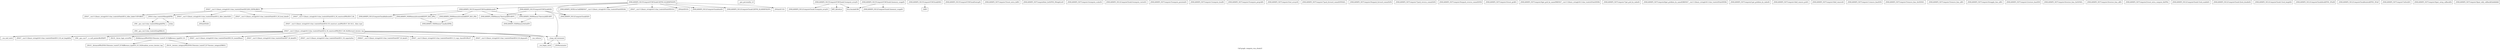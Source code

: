 digraph "Call graph: compute_vcm_chunk.ll" {
	label="Call graph: compute_vcm_chunk.ll";

	Node0x555ada0a2af0 [shape=record,label="{_ZN9LAMMPS_NS15ComputeVCMChunkC2EPNS_6LAMMPSEiPPc}"];
	Node0x555ada0a2af0 -> Node0x555ada0a1740;
	Node0x555ada0a2af0 -> Node0x555ada0a16c0;
	Node0x555ada0a2af0 -> Node0x555ada0f1e80;
	Node0x555ada0a2af0 -> Node0x555ada0cf050;
	Node0x555ada0a2af0 -> Node0x555ada0a75e0;
	Node0x555ada0a2af0 -> Node0x555ada0c7370;
	Node0x555ada0a2af0 -> Node0x555ada0d7920;
	Node0x555ada0a2af0 -> Node0x555ada0d7450;
	Node0x555ada0a2af0 -> Node0x555ada0d71b0;
	Node0x555ada0d7920 [shape=record,label="{_ZNSt7__cxx1112basic_stringIcSt11char_traitsIcESaIcEED1Ev}"];
	Node0x555ada0d7450 [shape=record,label="{_ZNSaIcED1Ev}"];
	Node0x555ada0d71b0 [shape=record,label="{_ZN9LAMMPS_NS12ComputeChunk4initEv}"];
	Node0x555ada0a1740 [shape=record,label="{_ZN9LAMMPS_NS12ComputeChunkC2EPNS_6LAMMPSEiPPc}"];
	Node0x555ada0c7370 [shape=record,label="{_ZN9LAMMPS_NS5Error3allERKNSt7__cxx1112basic_stringIcSt11char_traitsIcESaIcEEEiS8_}"];
	Node0x555ada0a16c0 [shape=record,label="{_ZNSaIcEC1Ev}"];
	Node0x555ada0f1e80 [shape=record,label="{_ZNSt7__cxx1112basic_stringIcSt11char_traitsIcESaIcEEC2IS3_EEPKcRKS3_}"];
	Node0x555ada0f1e80 -> Node0x555ada0a8210;
	Node0x555ada0f1e80 -> Node0x555ada0c0720;
	Node0x555ada0f1e80 -> Node0x555ada0db960;
	Node0x555ada0f1e80 -> Node0x555ada0b2a70;
	Node0x555ada0f1e80 -> Node0x555ada0b1960;
	Node0x555ada0aef70 [shape=record,label="{__gxx_personality_v0}"];
	Node0x555ada0be840 [shape=record,label="{_ZN9LAMMPS_NS15ComputeVCMChunk13compute_arrayEv}"];
	Node0x555ada0be840 -> Node0x555ada0bf300;
	Node0x555ada0be840 -> Node0x555ada0d9550;
	Node0x555ada0be840 -> Node0x555ada0cfa20;
	Node0x555ada0a75e0 [shape=record,label="{_ZN9LAMMPS_NS15ComputeVCMChunk8allocateEv}"];
	Node0x555ada0a75e0 -> Node0x555ada0b0740;
	Node0x555ada0a75e0 -> Node0x555ada0b27c0;
	Node0x555ada0a75e0 -> Node0x555ada0b68a0;
	Node0x555ada0a75e0 -> Node0x555ada0b3420;
	Node0x555ada0a75e0 -> Node0x555ada0b5b60;
	Node0x555ada0cf050 [shape=record,label="{_ZN9LAMMPS_NS12ComputeChunkD2Ev}"];
	Node0x555ada0b77d0 [shape=record,label="{_ZN9LAMMPS_NS15ComputeVCMChunkD2Ev}"];
	Node0x555ada0b77d0 -> Node0x555ada0b27c0;
	Node0x555ada0b77d0 -> Node0x555ada0b83e0;
	Node0x555ada0b77d0 -> Node0x555ada0b3420;
	Node0x555ada0b77d0 -> Node0x555ada0cf050;
	Node0x555ada0b27c0 [shape=record,label="{_ZN9LAMMPS_NS6Memory7destroyIdEEvRPT_}"];
	Node0x555ada0b27c0 -> Node0x555ada0b9250;
	Node0x555ada0b83e0 [shape=record,label="{__clang_call_terminate}"];
	Node0x555ada0b83e0 -> Node0x555ada0b9fd0;
	Node0x555ada0b83e0 -> Node0x555ada0bb6a0;
	Node0x555ada0b9fd0 [shape=record,label="{__cxa_begin_catch}"];
	Node0x555ada0bb6a0 [shape=record,label="{_ZSt9terminatev}"];
	Node0x555ada0b3420 [shape=record,label="{_ZN9LAMMPS_NS6Memory7destroyIdEEvRPPT_}"];
	Node0x555ada0b3420 -> Node0x555ada0b9250;
	Node0x555ada0bc6f0 [shape=record,label="{_ZN9LAMMPS_NS15ComputeVCMChunkD0Ev}"];
	Node0x555ada0bc6f0 -> Node0x555ada0bd2c0;
	Node0x555ada0bd2c0 [shape=record,label="{_ZdlPv}"];
	Node0x555ada0bdaa0 [shape=record,label="{_ZN9LAMMPS_NS15ComputeVCMChunk5setupEv}"];
	Node0x555ada0b68a0 [shape=record,label="{_ZN9LAMMPS_NS6Memory6createIdEEPPT_RS4_iiPKc}"];
	Node0x555ada0b68a0 -> Node0x555ada0d0250;
	Node0x555ada0bf300 [shape=record,label="{_ZN9LAMMPS_NS12ComputeChunk13compute_arrayEv}"];
	Node0x555ada0d9550 [shape=record,label="{llvm.fmuladd.f64}"];
	Node0x555ada0cfa20 [shape=record,label="{MPI_Allreduce}"];
	Node0x555ada0b0740 [shape=record,label="{_ZN9LAMMPS_NS12ComputeChunk8allocateEv}"];
	Node0x555ada0b5b60 [shape=record,label="{_ZN9LAMMPS_NS6Memory6createIdEEPT_RS3_iPKc}"];
	Node0x555ada0b5b60 -> Node0x555ada0d0250;
	Node0x555ada0f1fe0 [shape=record,label="{strlen}"];
	Node0x555ada0a1f90 [shape=record,label="{_ZN9__gnu_cxx11char_traitsIcE2eqERKcS3_}"];
	Node0x555ada0bed50 [shape=record,label="{_ZNSaIcED2Ev}"];
	Node0x555ada0b9250 [shape=record,label="{_ZN9LAMMPS_NS6Memory5sfreeEPv}"];
	Node0x555ada0d0250 [shape=record,label="{_ZN9LAMMPS_NS6Memory7smallocElPKc}"];
	Node0x555ada0d52f0 [shape=record,label="{_ZN9LAMMPS_NS15ComputeVCMChunk12memory_usageEv}"];
	Node0x555ada0d52f0 -> Node0x555ada0d65e0;
	Node0x555ada0d52f0 -> Node0x555ada0d9550;
	Node0x555ada0d65e0 [shape=record,label="{_ZN9LAMMPS_NS12ComputeChunk12memory_usageEv}"];
	Node0x555ada0dc010 [shape=record,label="{_ZN9LAMMPS_NS7Compute15reset_extra_dofEv}"];
	Node0x555ada0f2550 [shape=record,label="{_ZN9LAMMPS_NS7Compute9init_listEiPNS_9NeighListE}"];
	Node0x555ada0de500 [shape=record,label="{_ZN9LAMMPS_NS7Compute14compute_scalarEv}"];
	Node0x555ada0df6d0 [shape=record,label="{_ZN9LAMMPS_NS12ComputeChunk14compute_vectorEv}"];
	Node0x555ada107360 [shape=record,label="{__cxa_end_catch}"];
	Node0x555ada1073e0 [shape=record,label="{_ZNSt7__cxx1112basic_stringIcSt11char_traitsIcESaIcEE13_M_set_lengthEm}"];
	Node0x555ada0b0be0 [shape=record,label="{_ZSt10__distanceIPKcENSt15iterator_traitsIT_E15difference_typeES3_S3_St26random_access_iterator_tag}"];
	Node0x555ada0e1d50 [shape=record,label="{_ZN9LAMMPS_NS7Compute15compute_peratomEv}"];
	Node0x555ada0e2c60 [shape=record,label="{_ZN9LAMMPS_NS7Compute13compute_localEv}"];
	Node0x555ada0e3b60 [shape=record,label="{_ZN9LAMMPS_NS7Compute15compute_pergridEv}"];
	Node0x555ada0e5570 [shape=record,label="{_ZN9LAMMPS_NS7Compute10set_arraysEi}"];
	Node0x555ada0e6ac0 [shape=record,label="{_ZN9LAMMPS_NS7Compute17pack_forward_commEiPiPdiS1_}"];
	Node0x555ada0e7380 [shape=record,label="{_ZN9LAMMPS_NS7Compute19unpack_forward_commEiiPd}"];
	Node0x555ada0b3330 [shape=record,label="{_ZN9LAMMPS_NS7Compute17pack_reverse_commEiiPd}"];
	Node0x555ada0e7fb0 [shape=record,label="{_ZN9LAMMPS_NS7Compute19unpack_reverse_commEiPiPd}"];
	Node0x555ada0ea840 [shape=record,label="{_ZN9LAMMPS_NS7Compute10reset_gridEv}"];
	Node0x555ada0b5a70 [shape=record,label="{_ZN9LAMMPS_NS7Compute16get_grid_by_nameERKNSt7__cxx1112basic_stringIcSt11char_traitsIcESaIcEEERi}"];
	Node0x555ada0eb650 [shape=record,label="{_ZN9LAMMPS_NS7Compute17get_grid_by_indexEi}"];
	Node0x555ada0eccd0 [shape=record,label="{_ZN9LAMMPS_NS7Compute20get_griddata_by_nameEiRKNSt7__cxx1112basic_stringIcSt11char_traitsIcESaIcEEERi}"];
	Node0x555ada0ed890 [shape=record,label="{_ZN9LAMMPS_NS7Compute21get_griddata_by_indexEi}"];
	Node0x555ada0ef750 [shape=record,label="{_ZN9LAMMPS_NS7Compute14dof_remove_preEv}"];
	Node0x555ada0efcf0 [shape=record,label="{_ZN9LAMMPS_NS7Compute10dof_removeEi}"];
	Node0x555ada0f06e0 [shape=record,label="{_ZN9LAMMPS_NS7Compute11remove_biasEiPd}"];
	Node0x555ada0ed780 [shape=record,label="{_ZN9LAMMPS_NS7Compute15remove_bias_thrEiPdS1_}"];
	Node0x555ada0f1de0 [shape=record,label="{_ZN9LAMMPS_NS7Compute15remove_bias_allEv}"];
	Node0x555ada09f830 [shape=record,label="{_ZN9LAMMPS_NS7Compute16reapply_bias_allEv}"];
	Node0x555ada0a6da0 [shape=record,label="{_ZN9LAMMPS_NS7Compute12restore_biasEiPd}"];
	Node0x555ada0a6b40 [shape=record,label="{_ZN9LAMMPS_NS7Compute16restore_bias_thrEiPdS1_}"];
	Node0x555ada0b5270 [shape=record,label="{_ZN9LAMMPS_NS7Compute16restore_bias_allEv}"];
	Node0x555ada0a77c0 [shape=record,label="{_ZN9LAMMPS_NS7Compute23reset_extra_compute_fixEPKc}"];
	Node0x555ada0db060 [shape=record,label="{_ZN9LAMMPS_NS12ComputeChunk11lock_enableEv}"];
	Node0x555ada0dc490 [shape=record,label="{_ZN9LAMMPS_NS12ComputeChunk12lock_disableEv}"];
	Node0x555ada0dd260 [shape=record,label="{_ZN9LAMMPS_NS12ComputeChunk11lock_lengthEv}"];
	Node0x555ada0de020 [shape=record,label="{_ZN9LAMMPS_NS12ComputeChunk4lockEPNS_3FixEll}"];
	Node0x555ada0e31c0 [shape=record,label="{_ZN9LAMMPS_NS12ComputeChunk6unlockEPNS_3FixE}"];
	Node0x555ada0e5090 [shape=record,label="{_ZN9LAMMPS_NS7Compute7refreshEv}"];
	Node0x555ada0e6c20 [shape=record,label="{_ZN9LAMMPS_NS7Compute19pair_setup_callbackEii}"];
	Node0x555ada0a8210 [shape=record,label="{_ZNSt7__cxx1112basic_stringIcSt11char_traitsIcESaIcEE13_M_local_dataEv}"];
	Node0x555ada0c0720 [shape=record,label="{_ZNSt7__cxx1112basic_stringIcSt11char_traitsIcESaIcEE12_Alloc_hiderC1EPcRKS3_}"];
	Node0x555ada0e6f80 [shape=record,label="{_ZN9LAMMPS_NS7Compute19pair_tally_callbackEiiiidddddd}"];
	Node0x555ada0b2a70 [shape=record,label="{_ZNSt7__cxx1112basic_stringIcSt11char_traitsIcESaIcEE12_M_constructIPKcEEvT_S8_}"];
	Node0x555ada0b2a70 -> Node0x555ada0e9360;
	Node0x555ada0db960 [shape=record,label="{_ZNSt11char_traitsIcE6lengthEPKc}"];
	Node0x555ada0db960 -> Node0x555ada0f0e70;
	Node0x555ada0db960 -> Node0x555ada0f1fe0;
	Node0x555ada0b1960 [shape=record,label="{_ZNSt7__cxx1112basic_stringIcSt11char_traitsIcESaIcEE12_Alloc_hiderD2Ev}"];
	Node0x555ada0b1960 -> Node0x555ada0bed50;
	Node0x555ada0e9360 [shape=record,label="{_ZNSt7__cxx1112basic_stringIcSt11char_traitsIcESaIcEE16_M_construct_auxIPKcEEvT_S8_St12__false_type}"];
	Node0x555ada0e9360 -> Node0x555ada0d5a60;
	Node0x555ada0d5a60 [shape=record,label="{_ZNSt7__cxx1112basic_stringIcSt11char_traitsIcESaIcEE12_M_constructIPKcEEvT_S8_St20forward_iterator_tag}"];
	Node0x555ada0d5a60 -> Node0x555ada0b2980;
	Node0x555ada0d5a60 -> Node0x555ada0bd720;
	Node0x555ada0d5a60 -> Node0x555ada05b2f0;
	Node0x555ada0d5a60 -> Node0x555ada0a2460;
	Node0x555ada0d5a60 -> Node0x555ada0b1a40;
	Node0x555ada0d5a60 -> Node0x555ada1070e0;
	Node0x555ada0d5a60 -> Node0x555ada107160;
	Node0x555ada0d5a60 -> Node0x555ada1071e0;
	Node0x555ada0d5a60 -> Node0x555ada0b9fd0;
	Node0x555ada0d5a60 -> Node0x555ada107260;
	Node0x555ada0d5a60 -> Node0x555ada1072e0;
	Node0x555ada0d5a60 -> Node0x555ada107360;
	Node0x555ada0d5a60 -> Node0x555ada1073e0;
	Node0x555ada0d5a60 -> Node0x555ada0b83e0;
	Node0x555ada0b2980 [shape=record,label="{_ZN9__gnu_cxx17__is_null_pointerIKcEEbPT_}"];
	Node0x555ada0bd720 [shape=record,label="{_ZSt19__throw_logic_errorPKc}"];
	Node0x555ada05b2f0 [shape=record,label="{_ZSt8distanceIPKcENSt15iterator_traitsIT_E15difference_typeES3_S3_}"];
	Node0x555ada05b2f0 -> Node0x555ada0b1a80;
	Node0x555ada05b2f0 -> Node0x555ada0b0be0;
	Node0x555ada0b1a40 [shape=record,label="{_ZNSt7__cxx1112basic_stringIcSt11char_traitsIcESaIcEE7_M_dataEPc}"];
	Node0x555ada0a2460 [shape=record,label="{_ZNSt7__cxx1112basic_stringIcSt11char_traitsIcESaIcEE9_M_createERmm}"];
	Node0x555ada1070e0 [shape=record,label="{_ZNSt7__cxx1112basic_stringIcSt11char_traitsIcESaIcEE11_M_capacityEm}"];
	Node0x555ada1071e0 [shape=record,label="{_ZNSt7__cxx1112basic_stringIcSt11char_traitsIcESaIcEE13_S_copy_charsEPcPKcS7_}"];
	Node0x555ada107160 [shape=record,label="{_ZNKSt7__cxx1112basic_stringIcSt11char_traitsIcESaIcEE7_M_dataEv}"];
	Node0x555ada107260 [shape=record,label="{_ZNSt7__cxx1112basic_stringIcSt11char_traitsIcESaIcEE10_M_disposeEv}"];
	Node0x555ada1072e0 [shape=record,label="{__cxa_rethrow}"];
	Node0x555ada0b1a80 [shape=record,label="{_ZSt19__iterator_categoryIPKcENSt15iterator_traitsIT_E17iterator_categoryERKS3_}"];
	Node0x555ada0f0e70 [shape=record,label="{_ZN9__gnu_cxx11char_traitsIcE6lengthEPKc}"];
	Node0x555ada0f0e70 -> Node0x555ada0a1f90;
}
